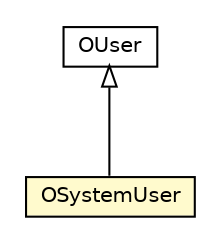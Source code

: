 #!/usr/local/bin/dot
#
# Class diagram 
# Generated by UMLGraph version R5_6-24-gf6e263 (http://www.umlgraph.org/)
#

digraph G {
	edge [fontname="Helvetica",fontsize=10,labelfontname="Helvetica",labelfontsize=10];
	node [fontname="Helvetica",fontsize=10,shape=plaintext];
	nodesep=0.25;
	ranksep=0.5;
	// com.orientechnologies.orient.core.metadata.security.OSystemUser
	c4152080 [label=<<table title="com.orientechnologies.orient.core.metadata.security.OSystemUser" border="0" cellborder="1" cellspacing="0" cellpadding="2" port="p" bgcolor="lemonChiffon" href="./OSystemUser.html">
		<tr><td><table border="0" cellspacing="0" cellpadding="1">
<tr><td align="center" balign="center"> OSystemUser </td></tr>
		</table></td></tr>
		</table>>, URL="./OSystemUser.html", fontname="Helvetica", fontcolor="black", fontsize=10.0];
	// com.orientechnologies.orient.core.metadata.security.OUser
	c4152087 [label=<<table title="com.orientechnologies.orient.core.metadata.security.OUser" border="0" cellborder="1" cellspacing="0" cellpadding="2" port="p" href="./OUser.html">
		<tr><td><table border="0" cellspacing="0" cellpadding="1">
<tr><td align="center" balign="center"> OUser </td></tr>
		</table></td></tr>
		</table>>, URL="./OUser.html", fontname="Helvetica", fontcolor="black", fontsize=10.0];
	//com.orientechnologies.orient.core.metadata.security.OSystemUser extends com.orientechnologies.orient.core.metadata.security.OUser
	c4152087:p -> c4152080:p [dir=back,arrowtail=empty];
}

